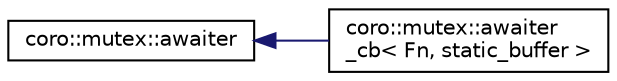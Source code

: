 digraph "Graphical Class Hierarchy"
{
 // LATEX_PDF_SIZE
  edge [fontname="Helvetica",fontsize="10",labelfontname="Helvetica",labelfontsize="10"];
  node [fontname="Helvetica",fontsize="10",shape=record];
  rankdir="LR";
  Node0 [label="coro::mutex::awaiter",height=0.2,width=0.4,color="black", fillcolor="white", style="filled",URL="$classcoro_1_1mutex_1_1awaiter.html",tooltip="awaiter is object used in most of cases by coroutines, however it is building block of this class"];
  Node0 -> Node1 [dir="back",color="midnightblue",fontsize="10",style="solid",fontname="Helvetica"];
  Node1 [label="coro::mutex::awaiter\l_cb\< Fn, static_buffer \>",height=0.2,width=0.4,color="black", fillcolor="white", style="filled",URL="$classcoro_1_1mutex_1_1awaiter__cb.html",tooltip="awaiter with a callback function"];
}
